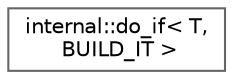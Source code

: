 digraph "类继承关系图"
{
 // LATEX_PDF_SIZE
  bgcolor="transparent";
  edge [fontname=Helvetica,fontsize=10,labelfontname=Helvetica,labelfontsize=10];
  node [fontname=Helvetica,fontsize=10,shape=box,height=0.2,width=0.4];
  rankdir="LR";
  Node0 [id="Node000000",label="internal::do_if\< T,\l BUILD_IT \>",height=0.2,width=0.4,color="grey40", fillcolor="white", style="filled",URL="$structinternal_1_1do__if.html",tooltip=" "];
}
